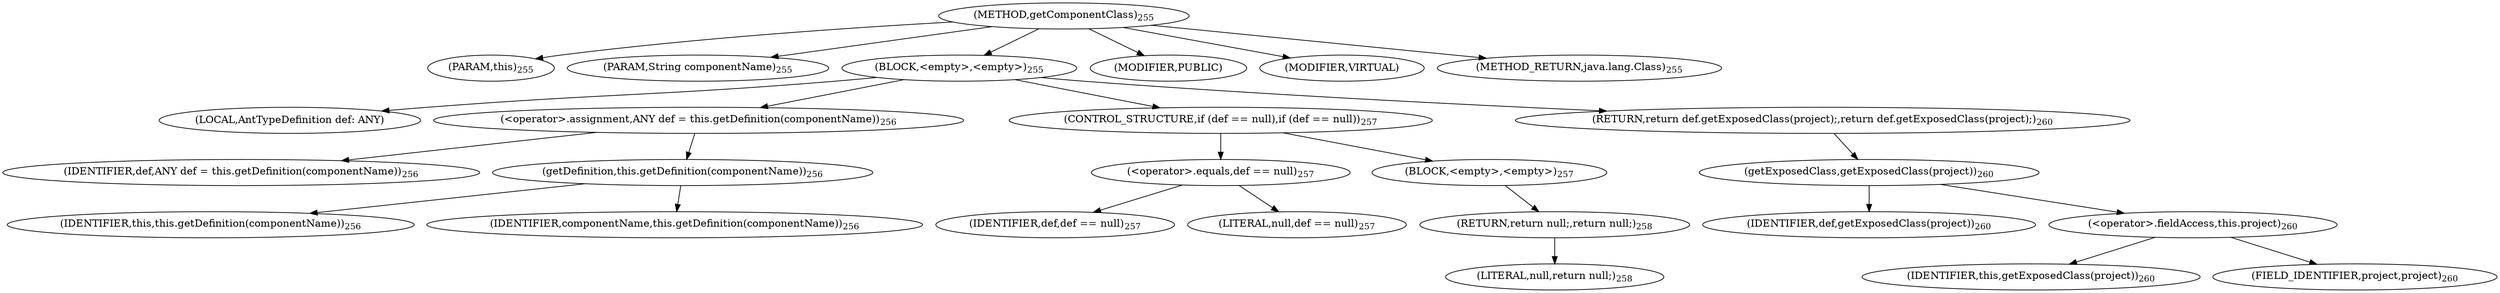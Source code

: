 digraph "getComponentClass" {  
"450" [label = <(METHOD,getComponentClass)<SUB>255</SUB>> ]
"15" [label = <(PARAM,this)<SUB>255</SUB>> ]
"451" [label = <(PARAM,String componentName)<SUB>255</SUB>> ]
"452" [label = <(BLOCK,&lt;empty&gt;,&lt;empty&gt;)<SUB>255</SUB>> ]
"453" [label = <(LOCAL,AntTypeDefinition def: ANY)> ]
"454" [label = <(&lt;operator&gt;.assignment,ANY def = this.getDefinition(componentName))<SUB>256</SUB>> ]
"455" [label = <(IDENTIFIER,def,ANY def = this.getDefinition(componentName))<SUB>256</SUB>> ]
"456" [label = <(getDefinition,this.getDefinition(componentName))<SUB>256</SUB>> ]
"14" [label = <(IDENTIFIER,this,this.getDefinition(componentName))<SUB>256</SUB>> ]
"457" [label = <(IDENTIFIER,componentName,this.getDefinition(componentName))<SUB>256</SUB>> ]
"458" [label = <(CONTROL_STRUCTURE,if (def == null),if (def == null))<SUB>257</SUB>> ]
"459" [label = <(&lt;operator&gt;.equals,def == null)<SUB>257</SUB>> ]
"460" [label = <(IDENTIFIER,def,def == null)<SUB>257</SUB>> ]
"461" [label = <(LITERAL,null,def == null)<SUB>257</SUB>> ]
"462" [label = <(BLOCK,&lt;empty&gt;,&lt;empty&gt;)<SUB>257</SUB>> ]
"463" [label = <(RETURN,return null;,return null;)<SUB>258</SUB>> ]
"464" [label = <(LITERAL,null,return null;)<SUB>258</SUB>> ]
"465" [label = <(RETURN,return def.getExposedClass(project);,return def.getExposedClass(project);)<SUB>260</SUB>> ]
"466" [label = <(getExposedClass,getExposedClass(project))<SUB>260</SUB>> ]
"467" [label = <(IDENTIFIER,def,getExposedClass(project))<SUB>260</SUB>> ]
"468" [label = <(&lt;operator&gt;.fieldAccess,this.project)<SUB>260</SUB>> ]
"469" [label = <(IDENTIFIER,this,getExposedClass(project))<SUB>260</SUB>> ]
"470" [label = <(FIELD_IDENTIFIER,project,project)<SUB>260</SUB>> ]
"471" [label = <(MODIFIER,PUBLIC)> ]
"472" [label = <(MODIFIER,VIRTUAL)> ]
"473" [label = <(METHOD_RETURN,java.lang.Class)<SUB>255</SUB>> ]
  "450" -> "15" 
  "450" -> "451" 
  "450" -> "452" 
  "450" -> "471" 
  "450" -> "472" 
  "450" -> "473" 
  "452" -> "453" 
  "452" -> "454" 
  "452" -> "458" 
  "452" -> "465" 
  "454" -> "455" 
  "454" -> "456" 
  "456" -> "14" 
  "456" -> "457" 
  "458" -> "459" 
  "458" -> "462" 
  "459" -> "460" 
  "459" -> "461" 
  "462" -> "463" 
  "463" -> "464" 
  "465" -> "466" 
  "466" -> "467" 
  "466" -> "468" 
  "468" -> "469" 
  "468" -> "470" 
}

